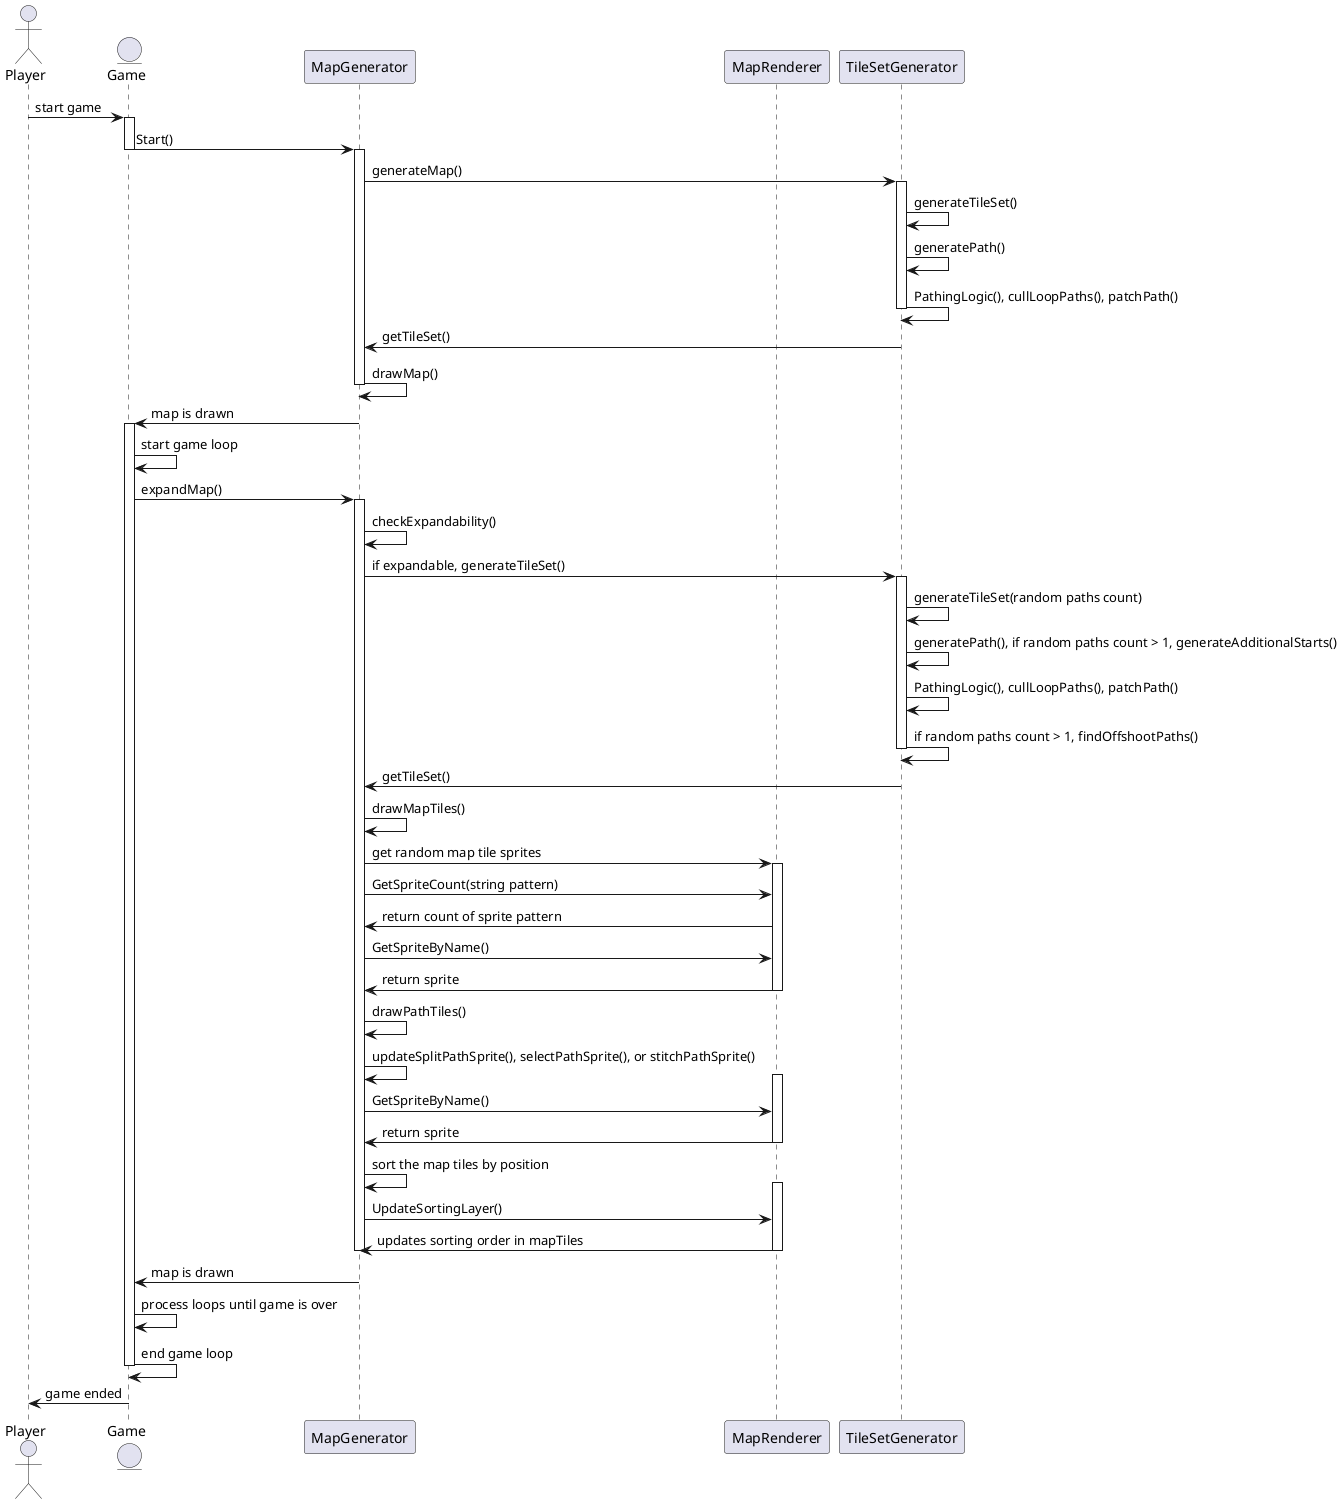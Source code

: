 @startuml SequenceDiagram_MapGen

actor Player as user
entity Game as game 
participant MapGenerator as map_gen
participant MapRenderer as map_render
participant TileSetGenerator as tile_gen

user -> game : start game
activate game
game -> map_gen : Start()
deactivate game
activate map_gen
map_gen -> tile_gen : generateMap()
activate tile_gen
tile_gen -> tile_gen : generateTileSet()
tile_gen -> tile_gen : generatePath()
tile_gen -> tile_gen : PathingLogic(), cullLoopPaths(), patchPath()
deactivate tile_gen
tile_gen -> map_gen : getTileSet()
map_gen -> map_gen : drawMap()
deactivate map_gen
map_gen -> game : map is drawn
activate game
game -> game : start game loop
game -> map_gen : expandMap()
activate map_gen
map_gen -> map_gen : checkExpandability()
map_gen -> tile_gen : if expandable, generateTileSet()
activate tile_gen
tile_gen -> tile_gen : generateTileSet(random paths count)
tile_gen -> tile_gen : generatePath(), if random paths count > 1, generateAdditionalStarts()
tile_gen -> tile_gen : PathingLogic(), cullLoopPaths(), patchPath()
tile_gen -> tile_gen : if random paths count > 1, findOffshootPaths()
deactivate tile_gen
tile_gen -> map_gen : getTileSet()
map_gen -> map_gen : drawMapTiles()
map_gen -> map_render : get random map tile sprites
activate map_render
map_gen -> map_render : GetSpriteCount(string pattern)
map_render -> map_gen : return count of sprite pattern
map_gen -> map_render : GetSpriteByName()
map_render -> map_gen : return sprite
deactivate map_render
map_gen -> map_gen : drawPathTiles()
map_gen -> map_gen : updateSplitPathSprite(), selectPathSprite(), or stitchPathSprite()
activate map_render
map_gen -> map_render : GetSpriteByName()
map_render -> map_gen : return sprite
deactivate map_render
map_gen -> map_gen : sort the map tiles by position
activate map_render
map_gen -> map_render : UpdateSortingLayer()
map_render -> map_gen : updates sorting order in mapTiles
deactivate map_render
deactivate map_gen
map_gen -> game : map is drawn
game -> game : process loops until game is over
game -> game : end game loop
deactivate game
game -> user : game ended

@enduml